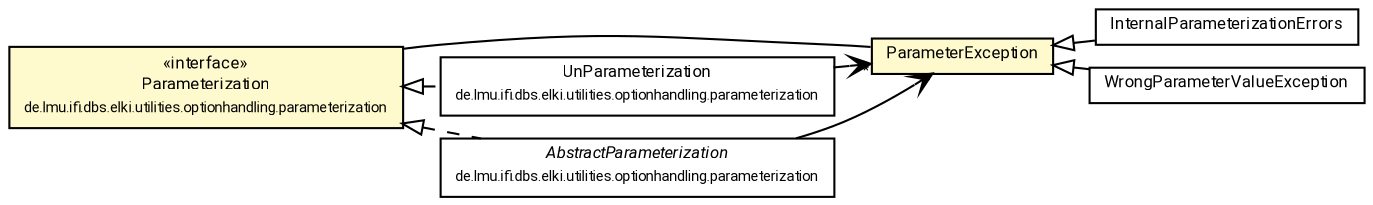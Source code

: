 #!/usr/local/bin/dot
#
# Class diagram 
# Generated by UMLGraph version R5_7_2-60-g0e99a6 (http://www.spinellis.gr/umlgraph/)
#

digraph G {
	graph [fontnames="svg"]
	edge [fontname="Roboto",fontsize=7,labelfontname="Roboto",labelfontsize=7,color="black"];
	node [fontname="Roboto",fontcolor="black",fontsize=8,shape=plaintext,margin=0,width=0,height=0];
	nodesep=0.15;
	ranksep=0.25;
	rankdir=LR;
	// de.lmu.ifi.dbs.elki.utilities.optionhandling.InternalParameterizationErrors
	c8032915 [label=<<table title="de.lmu.ifi.dbs.elki.utilities.optionhandling.InternalParameterizationErrors" border="0" cellborder="1" cellspacing="0" cellpadding="2" href="InternalParameterizationErrors.html" target="_parent">
		<tr><td><table border="0" cellspacing="0" cellpadding="1">
		<tr><td align="center" balign="center"> <font face="Roboto">InternalParameterizationErrors</font> </td></tr>
		</table></td></tr>
		</table>>, URL="InternalParameterizationErrors.html"];
	// de.lmu.ifi.dbs.elki.utilities.optionhandling.ParameterException
	c8032917 [label=<<table title="de.lmu.ifi.dbs.elki.utilities.optionhandling.ParameterException" border="0" cellborder="1" cellspacing="0" cellpadding="2" bgcolor="lemonChiffon" href="ParameterException.html" target="_parent">
		<tr><td><table border="0" cellspacing="0" cellpadding="1">
		<tr><td align="center" balign="center"> <font face="Roboto">ParameterException</font> </td></tr>
		</table></td></tr>
		</table>>, URL="ParameterException.html"];
	// de.lmu.ifi.dbs.elki.utilities.optionhandling.WrongParameterValueException
	c8032918 [label=<<table title="de.lmu.ifi.dbs.elki.utilities.optionhandling.WrongParameterValueException" border="0" cellborder="1" cellspacing="0" cellpadding="2" href="WrongParameterValueException.html" target="_parent">
		<tr><td><table border="0" cellspacing="0" cellpadding="1">
		<tr><td align="center" balign="center"> <font face="Roboto">WrongParameterValueException</font> </td></tr>
		</table></td></tr>
		</table>>, URL="WrongParameterValueException.html"];
	// de.lmu.ifi.dbs.elki.utilities.optionhandling.parameterization.UnParameterization
	c8032922 [label=<<table title="de.lmu.ifi.dbs.elki.utilities.optionhandling.parameterization.UnParameterization" border="0" cellborder="1" cellspacing="0" cellpadding="2" href="parameterization/UnParameterization.html" target="_parent">
		<tr><td><table border="0" cellspacing="0" cellpadding="1">
		<tr><td align="center" balign="center"> <font face="Roboto">UnParameterization</font> </td></tr>
		<tr><td align="center" balign="center"> <font face="Roboto" point-size="7.0">de.lmu.ifi.dbs.elki.utilities.optionhandling.parameterization</font> </td></tr>
		</table></td></tr>
		</table>>, URL="parameterization/UnParameterization.html"];
	// de.lmu.ifi.dbs.elki.utilities.optionhandling.parameterization.Parameterization
	c8032925 [label=<<table title="de.lmu.ifi.dbs.elki.utilities.optionhandling.parameterization.Parameterization" border="0" cellborder="1" cellspacing="0" cellpadding="2" bgcolor="LemonChiffon" href="parameterization/Parameterization.html" target="_parent">
		<tr><td><table border="0" cellspacing="0" cellpadding="1">
		<tr><td align="center" balign="center"> &#171;interface&#187; </td></tr>
		<tr><td align="center" balign="center"> <font face="Roboto">Parameterization</font> </td></tr>
		<tr><td align="center" balign="center"> <font face="Roboto" point-size="7.0">de.lmu.ifi.dbs.elki.utilities.optionhandling.parameterization</font> </td></tr>
		</table></td></tr>
		</table>>, URL="parameterization/Parameterization.html"];
	// de.lmu.ifi.dbs.elki.utilities.optionhandling.parameterization.AbstractParameterization
	c8032931 [label=<<table title="de.lmu.ifi.dbs.elki.utilities.optionhandling.parameterization.AbstractParameterization" border="0" cellborder="1" cellspacing="0" cellpadding="2" href="parameterization/AbstractParameterization.html" target="_parent">
		<tr><td><table border="0" cellspacing="0" cellpadding="1">
		<tr><td align="center" balign="center"> <font face="Roboto"><i>AbstractParameterization</i></font> </td></tr>
		<tr><td align="center" balign="center"> <font face="Roboto" point-size="7.0">de.lmu.ifi.dbs.elki.utilities.optionhandling.parameterization</font> </td></tr>
		</table></td></tr>
		</table>>, URL="parameterization/AbstractParameterization.html"];
	// de.lmu.ifi.dbs.elki.utilities.optionhandling.InternalParameterizationErrors extends de.lmu.ifi.dbs.elki.utilities.optionhandling.ParameterException
	c8032917 -> c8032915 [arrowtail=empty,dir=back,weight=10];
	// de.lmu.ifi.dbs.elki.utilities.optionhandling.WrongParameterValueException extends de.lmu.ifi.dbs.elki.utilities.optionhandling.ParameterException
	c8032917 -> c8032918 [arrowtail=empty,dir=back,weight=10];
	// de.lmu.ifi.dbs.elki.utilities.optionhandling.parameterization.UnParameterization implements de.lmu.ifi.dbs.elki.utilities.optionhandling.parameterization.Parameterization
	c8032925 -> c8032922 [arrowtail=empty,style=dashed,dir=back,weight=9];
	// de.lmu.ifi.dbs.elki.utilities.optionhandling.parameterization.Parameterization assoc de.lmu.ifi.dbs.elki.utilities.optionhandling.ParameterException
	c8032925 -> c8032917 [arrowhead=none,weight=2];
	// de.lmu.ifi.dbs.elki.utilities.optionhandling.parameterization.AbstractParameterization implements de.lmu.ifi.dbs.elki.utilities.optionhandling.parameterization.Parameterization
	c8032925 -> c8032931 [arrowtail=empty,style=dashed,dir=back,weight=9];
	// de.lmu.ifi.dbs.elki.utilities.optionhandling.parameterization.UnParameterization navassoc de.lmu.ifi.dbs.elki.utilities.optionhandling.ParameterException
	c8032922 -> c8032917 [arrowhead=open,weight=1,headlabel="*"];
	// de.lmu.ifi.dbs.elki.utilities.optionhandling.parameterization.AbstractParameterization navassoc de.lmu.ifi.dbs.elki.utilities.optionhandling.ParameterException
	c8032931 -> c8032917 [arrowhead=open,weight=1,headlabel="*"];
}

